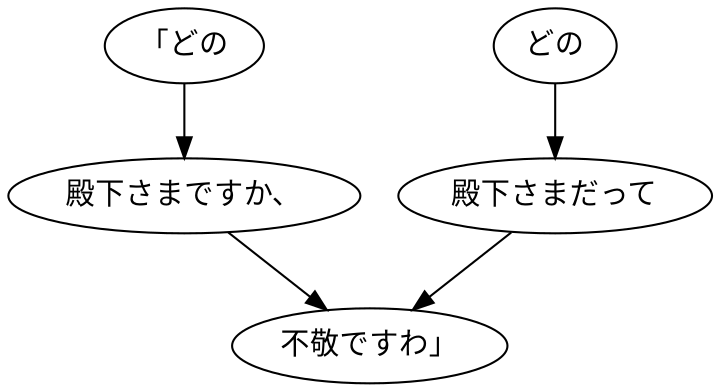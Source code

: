 digraph graph6887 {
	node0 [label="「どの"];
	node1 [label="殿下さまですか、"];
	node2 [label="どの"];
	node3 [label="殿下さまだって"];
	node4 [label="不敬ですわ」"];
	node0 -> node1;
	node1 -> node4;
	node2 -> node3;
	node3 -> node4;
}
